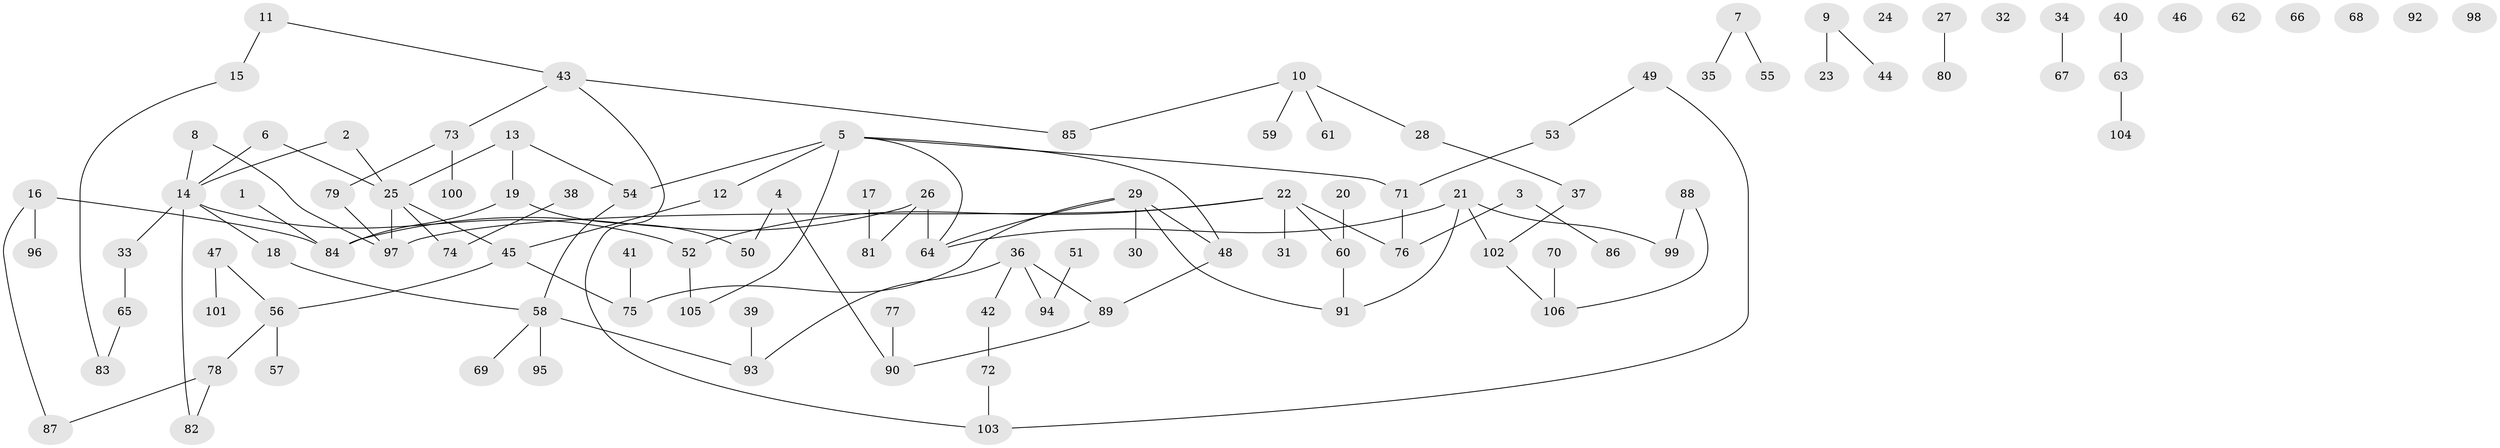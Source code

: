 // coarse degree distribution, {4: 0.22580645161290322, 8: 0.03225806451612903, 2: 0.2903225806451613, 9: 0.03225806451612903, 7: 0.03225806451612903, 3: 0.1935483870967742, 1: 0.1935483870967742}
// Generated by graph-tools (version 1.1) at 2025/48/03/04/25 22:48:16]
// undirected, 106 vertices, 113 edges
graph export_dot {
  node [color=gray90,style=filled];
  1;
  2;
  3;
  4;
  5;
  6;
  7;
  8;
  9;
  10;
  11;
  12;
  13;
  14;
  15;
  16;
  17;
  18;
  19;
  20;
  21;
  22;
  23;
  24;
  25;
  26;
  27;
  28;
  29;
  30;
  31;
  32;
  33;
  34;
  35;
  36;
  37;
  38;
  39;
  40;
  41;
  42;
  43;
  44;
  45;
  46;
  47;
  48;
  49;
  50;
  51;
  52;
  53;
  54;
  55;
  56;
  57;
  58;
  59;
  60;
  61;
  62;
  63;
  64;
  65;
  66;
  67;
  68;
  69;
  70;
  71;
  72;
  73;
  74;
  75;
  76;
  77;
  78;
  79;
  80;
  81;
  82;
  83;
  84;
  85;
  86;
  87;
  88;
  89;
  90;
  91;
  92;
  93;
  94;
  95;
  96;
  97;
  98;
  99;
  100;
  101;
  102;
  103;
  104;
  105;
  106;
  1 -- 84;
  2 -- 14;
  2 -- 25;
  3 -- 76;
  3 -- 86;
  4 -- 50;
  4 -- 90;
  5 -- 12;
  5 -- 48;
  5 -- 54;
  5 -- 64;
  5 -- 71;
  5 -- 105;
  6 -- 14;
  6 -- 25;
  7 -- 35;
  7 -- 55;
  8 -- 14;
  8 -- 97;
  9 -- 23;
  9 -- 44;
  10 -- 28;
  10 -- 59;
  10 -- 61;
  10 -- 85;
  11 -- 15;
  11 -- 43;
  12 -- 45;
  13 -- 19;
  13 -- 25;
  13 -- 54;
  14 -- 18;
  14 -- 33;
  14 -- 52;
  14 -- 82;
  15 -- 83;
  16 -- 84;
  16 -- 87;
  16 -- 96;
  17 -- 81;
  18 -- 58;
  19 -- 50;
  19 -- 84;
  20 -- 60;
  21 -- 64;
  21 -- 91;
  21 -- 99;
  21 -- 102;
  22 -- 31;
  22 -- 52;
  22 -- 60;
  22 -- 76;
  22 -- 97;
  25 -- 45;
  25 -- 74;
  25 -- 97;
  26 -- 64;
  26 -- 81;
  26 -- 84;
  27 -- 80;
  28 -- 37;
  29 -- 30;
  29 -- 48;
  29 -- 64;
  29 -- 75;
  29 -- 91;
  33 -- 65;
  34 -- 67;
  36 -- 42;
  36 -- 89;
  36 -- 93;
  36 -- 94;
  37 -- 102;
  38 -- 74;
  39 -- 93;
  40 -- 63;
  41 -- 75;
  42 -- 72;
  43 -- 73;
  43 -- 85;
  43 -- 103;
  45 -- 56;
  45 -- 75;
  47 -- 56;
  47 -- 101;
  48 -- 89;
  49 -- 53;
  49 -- 103;
  51 -- 94;
  52 -- 105;
  53 -- 71;
  54 -- 58;
  56 -- 57;
  56 -- 78;
  58 -- 69;
  58 -- 93;
  58 -- 95;
  60 -- 91;
  63 -- 104;
  65 -- 83;
  70 -- 106;
  71 -- 76;
  72 -- 103;
  73 -- 79;
  73 -- 100;
  77 -- 90;
  78 -- 82;
  78 -- 87;
  79 -- 97;
  88 -- 99;
  88 -- 106;
  89 -- 90;
  102 -- 106;
}
